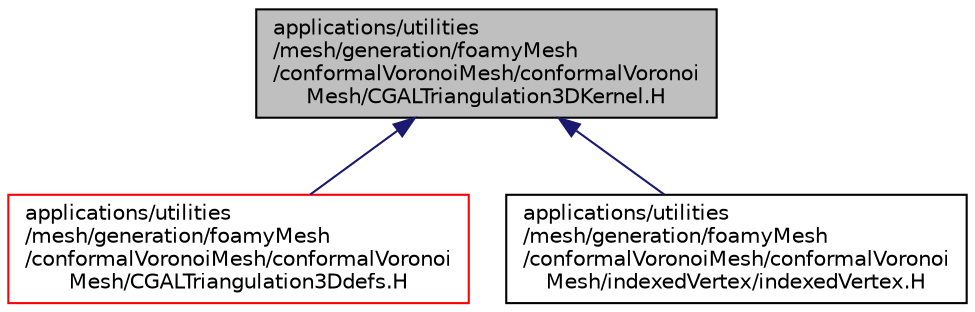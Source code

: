 digraph "applications/utilities/mesh/generation/foamyMesh/conformalVoronoiMesh/conformalVoronoiMesh/CGALTriangulation3DKernel.H"
{
  bgcolor="transparent";
  edge [fontname="Helvetica",fontsize="10",labelfontname="Helvetica",labelfontsize="10"];
  node [fontname="Helvetica",fontsize="10",shape=record];
  Node1 [label="applications/utilities\l/mesh/generation/foamyMesh\l/conformalVoronoiMesh/conformalVoronoi\lMesh/CGALTriangulation3DKernel.H",height=0.2,width=0.4,color="black", fillcolor="grey75", style="filled", fontcolor="black"];
  Node1 -> Node2 [dir="back",color="midnightblue",fontsize="10",style="solid",fontname="Helvetica"];
  Node2 [label="applications/utilities\l/mesh/generation/foamyMesh\l/conformalVoronoiMesh/conformalVoronoi\lMesh/CGALTriangulation3Ddefs.H",height=0.2,width=0.4,color="red",URL="$a04024.html",tooltip="CGAL data structures used for 3D Delaunay meshing. "];
  Node1 -> Node3 [dir="back",color="midnightblue",fontsize="10",style="solid",fontname="Helvetica"];
  Node3 [label="applications/utilities\l/mesh/generation/foamyMesh\l/conformalVoronoiMesh/conformalVoronoi\lMesh/indexedVertex/indexedVertex.H",height=0.2,width=0.4,color="black",URL="$a04051.html"];
}
